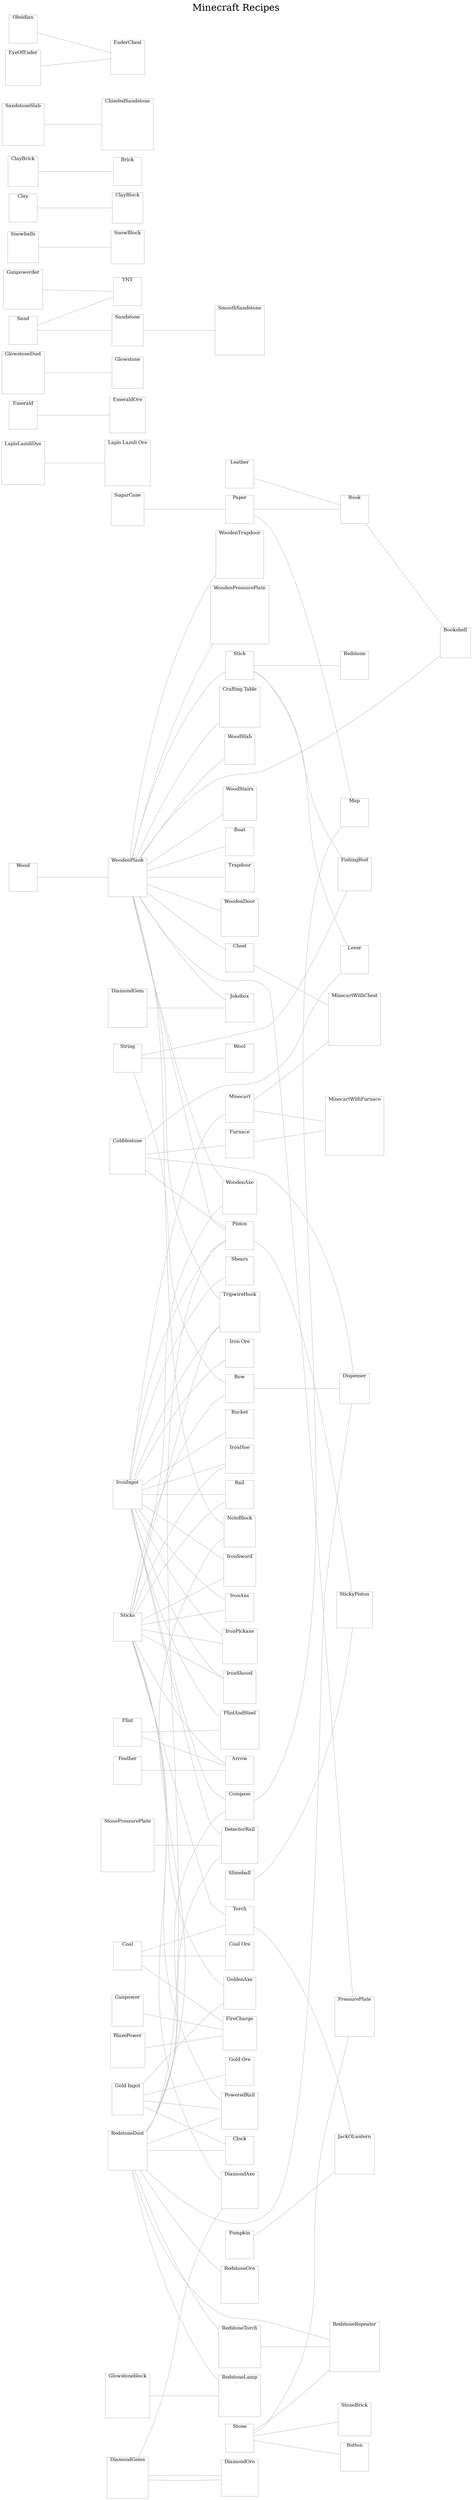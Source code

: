 graph {
  fontsize=24
  label="Minecraft Recipes"
  labelloc=t

  rankdir=LR
  ranksep=2.0

  edge [
    color=gray
  ]

  node [
    color=gray
    shape=square
    labelloc=t
    height=1
    width=1
    fontsize=12
  ]
  
  Wood

  // Basic Recipes

  Wood -- WoodenPlank

  Stick [image="images/Grid_Stick.png"]
  WoodenPlank -- Stick

  Torch [image="images/Grid_Torch.png"]
  Sticks -- Torch
  Coal -- Torch

  CraftingTable [image="images/Grid_Crafting_Table.png" label="Crafting Table"]
  WoodenPlank -- CraftingTable

  Furnace [image="images/Grid_Furnace.png"]
  Cobblestone -- Furnace

  Chest [image="images/Grid_Chest.png"]
  WoodenPlank -- Chest

  // Block Recipes

  CoalOre [image="images/Grid_Coal_Ore.png" label="Coal Ore"]
  Coal [image="images/Grid_Coal_Item.png"]
  Coal -- CoalOre

  IronOre [image="images/Grid_Iron_Ore.png" label="Iron Ore"]
  IronIngot -- IronOre

  LapisLazuliOre [image="images/Grid_Lapis_Lazuli_Ore.png" label="Lapis Lazuli Ore"]
  LapisLazuliDye -- LapisLazuliOre

  GoldOre [image="images/Grid_Gold_Ore.png" label="Gold Ore"]
  GoldIngot [image="images/Grid_Gold_Ingot.png" label="Gold Ingot"]
  GoldIngot -- GoldOre

  RedstoneDust -- RedstoneOre

  DiamondGems -- DiamondOre

  Emerald -- EmeraldOre

  GlowstoneDust -- Glowstone

  String [image="images/Grid_String.png"]
  String -- Wool

  Gunpowerder -- TNT
  Sand -- TNT

  WoodenPlank -- WoodSlab

  // TODO: Stone Slabs

  WoodenPlank -- WoodStairs

  // TODO: Stone Stairs

  Snowballs -- SnowBlock

  Clay -- ClayBlock

  ClayBrick -- Brick

  Stone -- StoneBrick

  Bookshelf [image="images/Grid_Bookshelf.png"]
  WoodenPlank -- Bookshelf
  Book -- Bookshelf

  Sand -- Sandstone

  Sandstone -- SmoothSandstone

  SandstoneSlab -- ChiseledSandstone

  Pumpkin -- JackOLantern
  Torch -- JackOLantern

  Obsidian -- EnderChest
  EyeOfEnder -- EnderChest

  // Tool Recipes

  //// Axes

  Sticks -- IronAxe
  IronIngot -- IronAxe

  Sticks -- WoodenAxe
  WoodenPlank -- WoodenAxe
  
  Sticks -- GoldenAxe
  GoldIngot -- GoldenAxe

  Sticks -- DiamondAxe
  DiamondGems -- DiamondAxe

  //// Pickaxes

  Sticks -- IronPickaxe
  IronIngot -- IronPickaxe

  //// Shovels

  Sticks -- IronShovel
  IronIngot -- IronShovel

  //// Hoes

  Sticks -- IronHoe
  IronIngot -- IronHoe

  // Tools Continued...

  IronIngot -- FlintAndSteel
  Flint -- FlintAndSteel

  IronIngot -- Bucket

  Paper -- Map
  Compass -- Map

  GoldIngot -- Clock
  RedstoneDust -- Clock

  IronIngot -- Compass
  RedstoneDust -- Compass

  Stick -- FishingRod
  String -- FishingRod
  
  IronIngot -- Shears

  BlazePower -- FireCharge
  Coal -- FireCharge
  Gunpower -- FireCharge

  // Weapon Recipes

  //// Swords

  Sticks -- Bow
  String -- Bow

  Flint -- Arrow
  Sticks -- Arrow
  Feather -- Arrow
 
  // Armor Recipes

  // Transportation Recipes
  IronIngot -- Minecart

  Minecart -- MinecartWithFurnace
  Furnace -- MinecartWithFurnace

  Minecart -- MinecartWithChest
  Chest -- MinecartWithChest

  Sticks -- Rail
  IronIngot -- Rail

  Sticks -- PoweredRail
  GoldIngot -- PoweredRail
  RedstoneDust -- PoweredRail

  StonePressurePlate -- DetectorRail
  IronIngot -- DetectorRail
  RedstoneDust -- DetectorRail

  WoodenPlank -- Boat

  // Mechanism Recipes

  //// Doors

  WoodenPlank -- Trapdoor

  WoodenPlank -- PressurePlate

  Stone -- PressurePlate

  Stone -- Button

  RedstoneDust -- RedstoneTorch
  Stick -- Redstone Torch

  Cobblestone -- Lever
  Stick -- Lever

  WoodenPlank -- TripwireHook
  IronIngot -- TripwireHook
  Sticks -- TripwireHook

  WoodenPlank -- NoteBlock
  RedstoneDust -- NoteBlock

  WoodenPlank -- Jukebox
  DiamondGem -- Jukebox

  Cobblestone -- Dispenser
  RedstoneDust -- Dispenser
  Bow -- Dispenser

  Stone -- RedstoneRepeater
  RedstoneDust -- RedstoneRepeater
  RedstoneTorch -- RedstoneRepeater

  Cobblestone -- Piston
  RedstoneDust -- Piston
  WoodenPlank -- Piston
  IronIngot -- Piston

  Piston -- StickyPiston
  Slimeball -- StickyPiston

  RedstoneDust -- RedstoneLamp
  Glowstoneblock -- RedstoneLamp

  // Food Recipes

  // Miscellaneous Recipes

  SugarCane -- Paper
  
  Paper -- Book
  Leather -- Book

  // Dye Recipes

  // Wool Recipes

  // Enchantment & Brewing Recipes


  // Unsorted
    
  WoodenPlank -- WoodenDoor 
  WoodenPlank -- WoodenTrapdoor

  WoodenPlank -- WoodenPressurePlate

  DiamondOre -- DiamondGems
  
  Sticks -- IronSword
  IronIngot -- IronSword
	
  /*
  subgraph cluster_0 {
    label="Basic Recipes"
    
    WoodenPlank
    Sticks
    Torch
    CraftingTable
    Furnace
    Chest
  }
  
  subgraph cluster_1 {
    label="Block Recipes"

    Glowstone
    Wool
    TNT
    WoodenSlab
    StoneSlab
    WoodenStairs
    StoneStairs
    SnowBlock
    ClayBlock
    Brick
    StoneBrick
    Bookshelf
    Sandstone
    SmoothSandstone
    ChiseledSandstone
    JackOLantern
    EnderChest
  }

  subgraph cluster_2 {
    label="Tool Recipes"

    WoodenAxe
    WoodenPickaxe
    WoodenShovel
    WoodenHoe
    
    IronAxe
    IronPickaxe
    IronShovel
    IronHoe

    DiamondAxe
    DiamondPickaxe
    DiamondShovel
    DiamondHoe

    FlintAndSteel
    Bucket
    Compass
    Map
    Clock
    FishingRod
    Shears
    FireCharge
  }

  subgraph clsuter_3 {
    label="Weapon Recipes"

    WoodenSword
    IronSword
    GoldSword
    DiamonSword
    Bow
    Arrows
  }

  subgraph cluster_4 {
    label="Armor Recipes"

    LeatherHelmet
    GoldHelmet
    IronHelmet
    DiamondHelmet

    LeatherChestplate
    GoldChestplate
    IronChestplate
    DiamondChestplate

    LeatherLeggings
    GoldLeggings
    IronLeggings
    DiamondLeggings

    LeatherBoots
    GoldBoots
    IronBoots
    DiamondBoots
  }

  subgraph cluster_5 {
    label="Transportation Recipes"

    Minecart
    MinecartWithFurnace
    MinecartWithChest
    Rail
    PoweredRail
    DetectorRail
    Boat
  }

  subgraph cluster_6 {
    label="Mechanism Recipes"

    WoodenDoor
    WoodenTrapdoor
    WoodenPressurePlate
    Button
    RedstoneTorch
    Level
    TripwireHook
    NoteBlock
    Jukebox
    Dispenser
    RedstoneRepeater
    Piston
    StickyPiston
    RedstoneLamp
  }

  subgraph cluster_7 {
    label="Food Recipes"

    Bowl
    MushroomStew
    Bread
    Sugar
    Cake
    Cookie
    GoldenApple
    EnchantedGoldenApple
    MelonBlock
    MelonSeeds
    PumpkinSeeds
  }

  subgraph cluster_8 {
    label="Misc Recipes"

    Painting
    Sign
    Ladder
    GlassPane
    IronBar
    Paper
    Book
    BookAndQuill
    Fence
    FenceGate
    Bed
    GoldIngot
    EyeOfEnder
  }
*/
  

}


